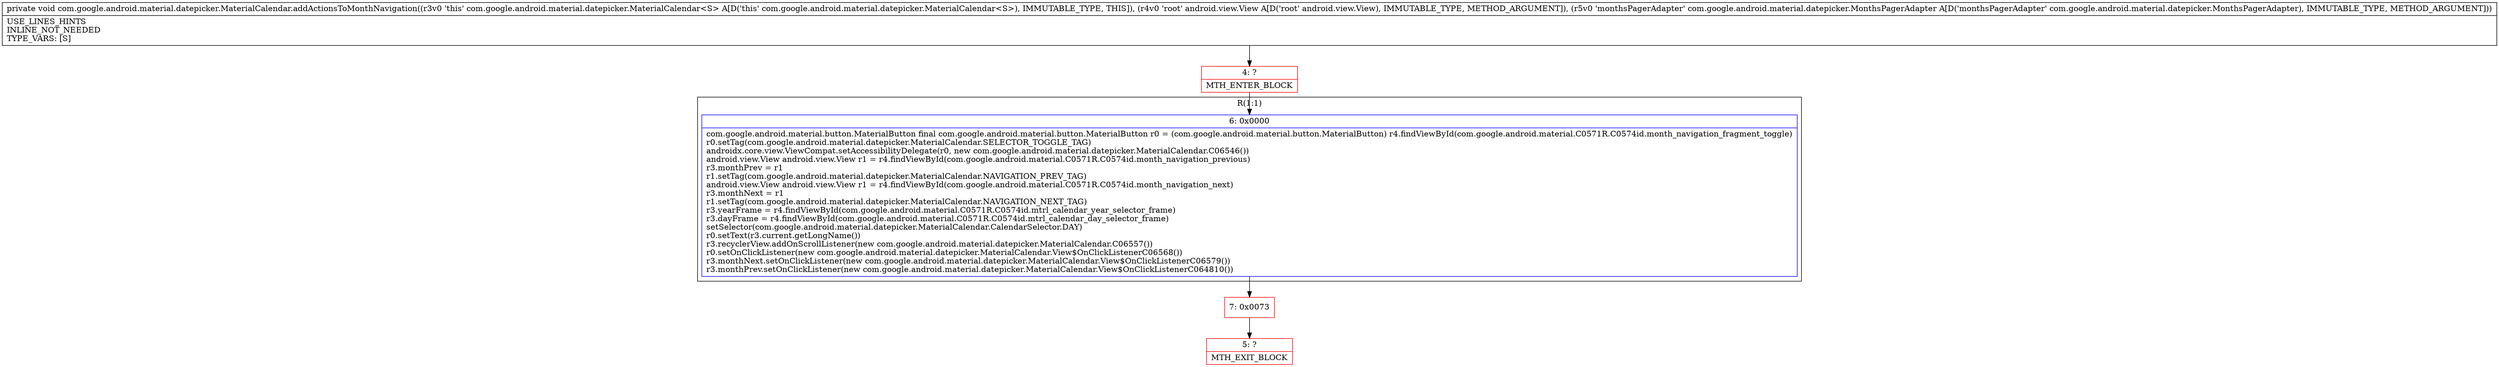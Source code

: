 digraph "CFG forcom.google.android.material.datepicker.MaterialCalendar.addActionsToMonthNavigation(Landroid\/view\/View;Lcom\/google\/android\/material\/datepicker\/MonthsPagerAdapter;)V" {
subgraph cluster_Region_214587507 {
label = "R(1:1)";
node [shape=record,color=blue];
Node_6 [shape=record,label="{6\:\ 0x0000|com.google.android.material.button.MaterialButton final com.google.android.material.button.MaterialButton r0 = (com.google.android.material.button.MaterialButton) r4.findViewById(com.google.android.material.C0571R.C0574id.month_navigation_fragment_toggle)\lr0.setTag(com.google.android.material.datepicker.MaterialCalendar.SELECTOR_TOGGLE_TAG)\landroidx.core.view.ViewCompat.setAccessibilityDelegate(r0, new com.google.android.material.datepicker.MaterialCalendar.C06546())\landroid.view.View android.view.View r1 = r4.findViewById(com.google.android.material.C0571R.C0574id.month_navigation_previous)\lr3.monthPrev = r1\lr1.setTag(com.google.android.material.datepicker.MaterialCalendar.NAVIGATION_PREV_TAG)\landroid.view.View android.view.View r1 = r4.findViewById(com.google.android.material.C0571R.C0574id.month_navigation_next)\lr3.monthNext = r1\lr1.setTag(com.google.android.material.datepicker.MaterialCalendar.NAVIGATION_NEXT_TAG)\lr3.yearFrame = r4.findViewById(com.google.android.material.C0571R.C0574id.mtrl_calendar_year_selector_frame)\lr3.dayFrame = r4.findViewById(com.google.android.material.C0571R.C0574id.mtrl_calendar_day_selector_frame)\lsetSelector(com.google.android.material.datepicker.MaterialCalendar.CalendarSelector.DAY)\lr0.setText(r3.current.getLongName())\lr3.recyclerView.addOnScrollListener(new com.google.android.material.datepicker.MaterialCalendar.C06557())\lr0.setOnClickListener(new com.google.android.material.datepicker.MaterialCalendar.View$OnClickListenerC06568())\lr3.monthNext.setOnClickListener(new com.google.android.material.datepicker.MaterialCalendar.View$OnClickListenerC06579())\lr3.monthPrev.setOnClickListener(new com.google.android.material.datepicker.MaterialCalendar.View$OnClickListenerC064810())\l}"];
}
Node_4 [shape=record,color=red,label="{4\:\ ?|MTH_ENTER_BLOCK\l}"];
Node_7 [shape=record,color=red,label="{7\:\ 0x0073}"];
Node_5 [shape=record,color=red,label="{5\:\ ?|MTH_EXIT_BLOCK\l}"];
MethodNode[shape=record,label="{private void com.google.android.material.datepicker.MaterialCalendar.addActionsToMonthNavigation((r3v0 'this' com.google.android.material.datepicker.MaterialCalendar\<S\> A[D('this' com.google.android.material.datepicker.MaterialCalendar\<S\>), IMMUTABLE_TYPE, THIS]), (r4v0 'root' android.view.View A[D('root' android.view.View), IMMUTABLE_TYPE, METHOD_ARGUMENT]), (r5v0 'monthsPagerAdapter' com.google.android.material.datepicker.MonthsPagerAdapter A[D('monthsPagerAdapter' com.google.android.material.datepicker.MonthsPagerAdapter), IMMUTABLE_TYPE, METHOD_ARGUMENT]))  | USE_LINES_HINTS\lINLINE_NOT_NEEDED\lTYPE_VARS: [S]\l}"];
MethodNode -> Node_4;Node_6 -> Node_7;
Node_4 -> Node_6;
Node_7 -> Node_5;
}

